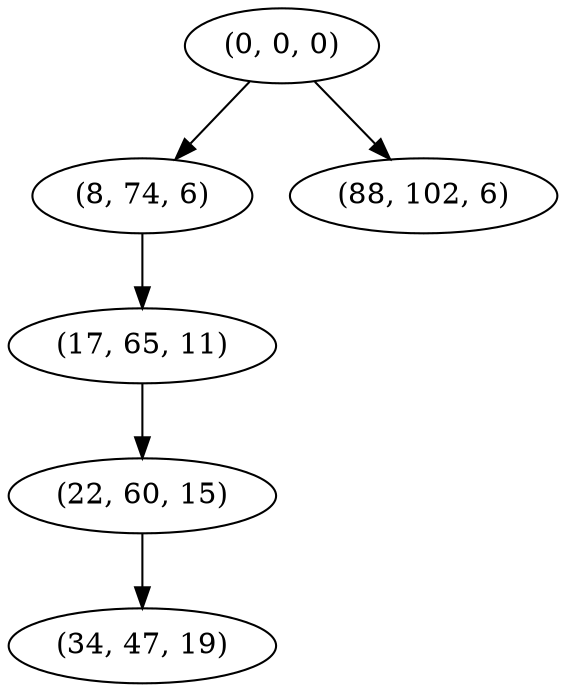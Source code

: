 digraph tree {
    "(0, 0, 0)";
    "(8, 74, 6)";
    "(17, 65, 11)";
    "(22, 60, 15)";
    "(34, 47, 19)";
    "(88, 102, 6)";
    "(0, 0, 0)" -> "(8, 74, 6)";
    "(0, 0, 0)" -> "(88, 102, 6)";
    "(8, 74, 6)" -> "(17, 65, 11)";
    "(17, 65, 11)" -> "(22, 60, 15)";
    "(22, 60, 15)" -> "(34, 47, 19)";
}
